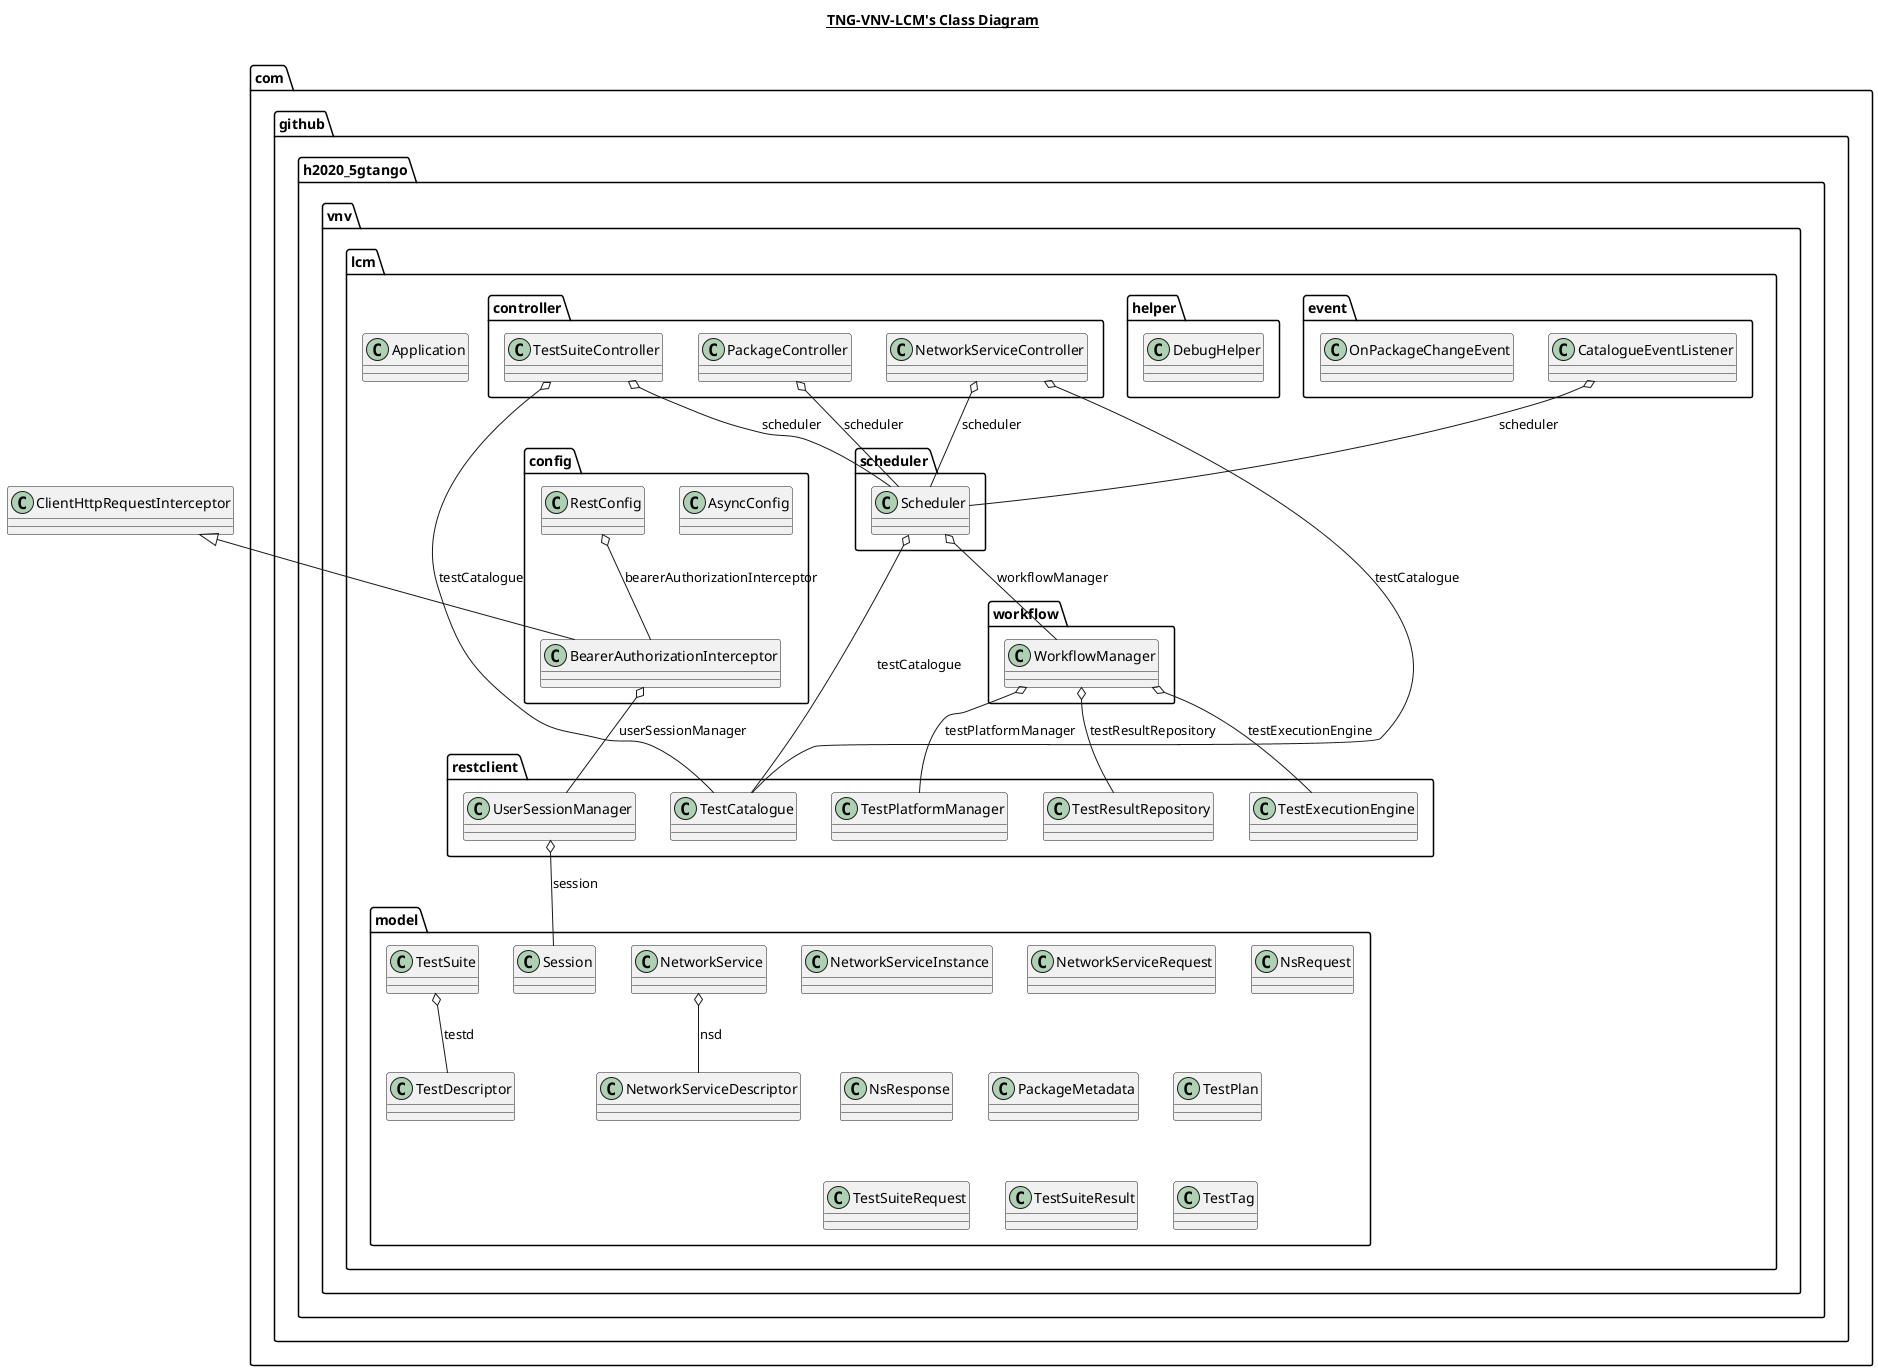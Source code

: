 @startuml

title __TNG-VNV-LCM's Class Diagram__\n

  package com.github.h2020_5gtango.vnv.lcm {
    class Application {
    }
  }
  

  package com.github.h2020_5gtango.vnv.lcm {
    package com.github.h2020_5gtango.vnv.lcm.config {
      class AsyncConfig {
      }
    }
  }
  

  package com.github.h2020_5gtango.vnv.lcm {
    package com.github.h2020_5gtango.vnv.lcm.config {
      class BearerAuthorizationInterceptor {
      }
    }
  }
  

  package com.github.h2020_5gtango.vnv.lcm {
    package com.github.h2020_5gtango.vnv.lcm.event {
      class CatalogueEventListener {
      }
    }
  }
  

  package com.github.h2020_5gtango.vnv.lcm {
    package com.github.h2020_5gtango.vnv.lcm.helper {
      class DebugHelper {
      }
    }
  }
  

  package com.github.h2020_5gtango.vnv.lcm {
    package com.github.h2020_5gtango.vnv.lcm.model {
      class NetworkService {
      }
    }
  }
  

  package com.github.h2020_5gtango.vnv.lcm {
    package com.github.h2020_5gtango.vnv.lcm.controller {
      class NetworkServiceController {
      }
    }
  }
  

  package com.github.h2020_5gtango.vnv.lcm {
    package com.github.h2020_5gtango.vnv.lcm.model {
      class NetworkServiceDescriptor {
      }
    }
  }
  

  package com.github.h2020_5gtango.vnv.lcm {
    package com.github.h2020_5gtango.vnv.lcm.model {
      class NetworkServiceInstance {
      }
    }
  }
  

  package com.github.h2020_5gtango.vnv.lcm {
    package com.github.h2020_5gtango.vnv.lcm.model {
      class NetworkServiceRequest {
      }
    }
  }
  

  package com.github.h2020_5gtango.vnv.lcm {
    package com.github.h2020_5gtango.vnv.lcm.model {
      class NsRequest {
      }
    }
  }
  

  package com.github.h2020_5gtango.vnv.lcm {
    package com.github.h2020_5gtango.vnv.lcm.model {
      class NsResponse {
      }
    }
  }
  

  package com.github.h2020_5gtango.vnv.lcm {
    package com.github.h2020_5gtango.vnv.lcm.event {
      class OnPackageChangeEvent {
      }
    }
  }
  

  package com.github.h2020_5gtango.vnv.lcm {
    package com.github.h2020_5gtango.vnv.lcm.controller {
      class PackageController {
      }
    }
  }
  

  package com.github.h2020_5gtango.vnv.lcm {
    package com.github.h2020_5gtango.vnv.lcm.model {
      class PackageMetadata {
      }
    }
  }
  

  package com.github.h2020_5gtango.vnv.lcm {
    package com.github.h2020_5gtango.vnv.lcm.config {
      class RestConfig {
      }
    }
  }
  

  package com.github.h2020_5gtango.vnv.lcm {
    package com.github.h2020_5gtango.vnv.lcm.scheduler {
      class Scheduler {
      }
    }
  }
  

  package com.github.h2020_5gtango.vnv.lcm {
    package com.github.h2020_5gtango.vnv.lcm.model {
      class Session {
      }
    }
  }
  

  package com.github.h2020_5gtango.vnv.lcm {
    package com.github.h2020_5gtango.vnv.lcm.restclient {
      class TestCatalogue {
      }
    }
  }
  

  package com.github.h2020_5gtango.vnv.lcm {
    package com.github.h2020_5gtango.vnv.lcm.model {
      class TestDescriptor {
      }
    }
  }
  

  package com.github.h2020_5gtango.vnv.lcm {
    package com.github.h2020_5gtango.vnv.lcm.restclient {
      class TestExecutionEngine {
      }
    }
  }
  

  package com.github.h2020_5gtango.vnv.lcm {
    package com.github.h2020_5gtango.vnv.lcm.model {
      class TestPlan {
      }
    }
  }
  

  package com.github.h2020_5gtango.vnv.lcm {
    package com.github.h2020_5gtango.vnv.lcm.restclient {
      class TestPlatformManager {
      }
    }
  }
  

  package com.github.h2020_5gtango.vnv.lcm {
    package com.github.h2020_5gtango.vnv.lcm.restclient {
      class TestResultRepository {
      }
    }
  }
  

  package com.github.h2020_5gtango.vnv.lcm {
    package com.github.h2020_5gtango.vnv.lcm.model {
      class TestSuite {
      }
    }
  }
  

  package com.github.h2020_5gtango.vnv.lcm {
    package com.github.h2020_5gtango.vnv.lcm.controller {
      class TestSuiteController {
      }
    }
  }
  

  package com.github.h2020_5gtango.vnv.lcm {
    package com.github.h2020_5gtango.vnv.lcm.model {
      class TestSuiteRequest {
      }
    }
  }
  

  package com.github.h2020_5gtango.vnv.lcm {
    package com.github.h2020_5gtango.vnv.lcm.model {
      class TestSuiteResult {
      }
    }
  }
  

  package com.github.h2020_5gtango.vnv.lcm {
    package com.github.h2020_5gtango.vnv.lcm.model {
      class TestTag {
      }
    }
  }
  

  package com.github.h2020_5gtango.vnv.lcm {
    package com.github.h2020_5gtango.vnv.lcm.restclient {
      class UserSessionManager {
      }
    }
  }
  

  package com.github.h2020_5gtango.vnv.lcm {
    package com.github.h2020_5gtango.vnv.lcm.workflow {
      class WorkflowManager {
      }
    }
  }
  

  BearerAuthorizationInterceptor -up-|> ClientHttpRequestInterceptor
  BearerAuthorizationInterceptor o-- UserSessionManager : userSessionManager
  CatalogueEventListener o-- Scheduler : scheduler
  NetworkService o-- NetworkServiceDescriptor : nsd
  NetworkServiceController o-- Scheduler : scheduler
  NetworkServiceController o-- TestCatalogue : testCatalogue
  PackageController o-- Scheduler : scheduler
  RestConfig o-- BearerAuthorizationInterceptor : bearerAuthorizationInterceptor
  Scheduler o-- TestCatalogue : testCatalogue
  Scheduler o-- WorkflowManager : workflowManager
  TestSuite o-- TestDescriptor : testd
  TestSuiteController o-- Scheduler : scheduler
  TestSuiteController o-- TestCatalogue : testCatalogue
  UserSessionManager o-- Session : session
  WorkflowManager o-- TestResultRepository : testResultRepository
  WorkflowManager o-- TestPlatformManager : testPlatformManager
  WorkflowManager o-- TestExecutionEngine : testExecutionEngine


@enduml
